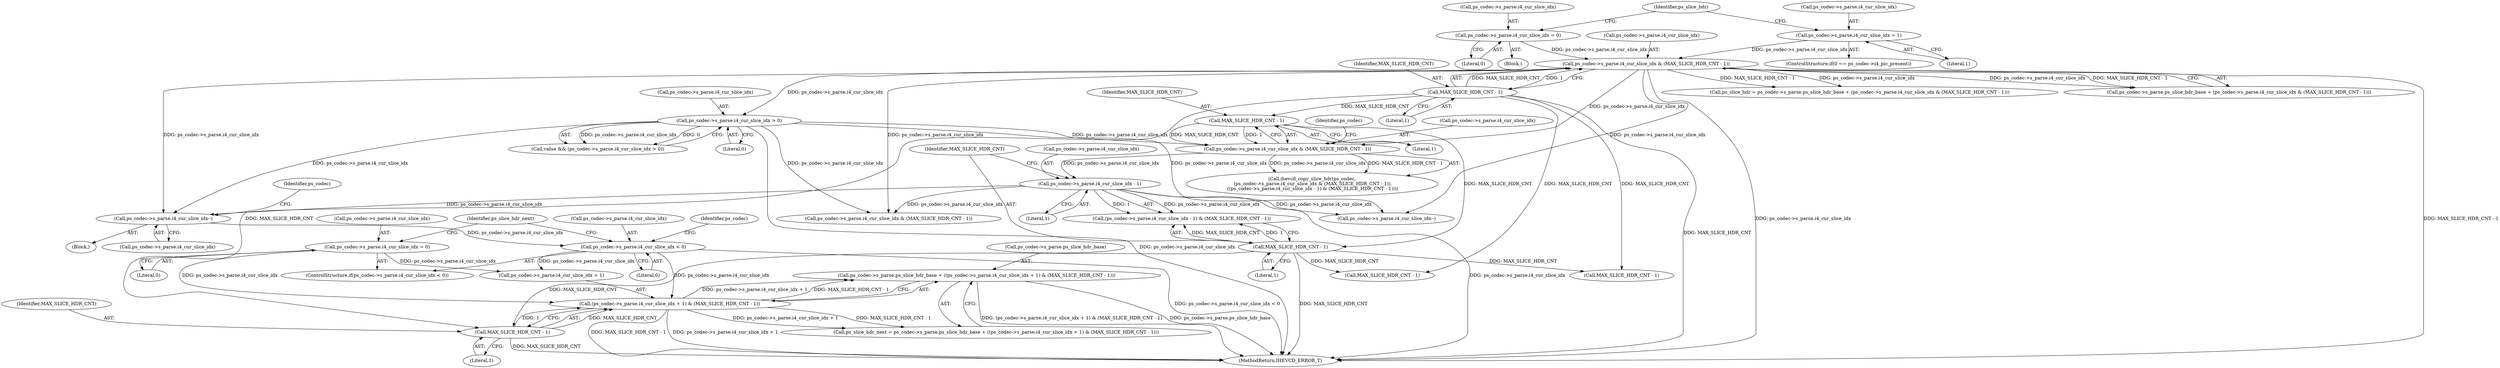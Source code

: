 digraph "0_Android_7c9be319a279654e55a6d757265f88c61a16a4d5@pointer" {
"1001752" [label="(Call,ps_codec->s_parse.ps_slice_hdr_base + ((ps_codec->s_parse.i4_cur_slice_idx + 1) & (MAX_SLICE_HDR_CNT - 1)))"];
"1001758" [label="(Call,(ps_codec->s_parse.i4_cur_slice_idx + 1) & (MAX_SLICE_HDR_CNT - 1))"];
"1001743" [label="(Call,ps_codec->s_parse.i4_cur_slice_idx = 0)"];
"1001736" [label="(Call,ps_codec->s_parse.i4_cur_slice_idx < 0)"];
"1001729" [label="(Call,ps_codec->s_parse.i4_cur_slice_idx--)"];
"1000407" [label="(Call,ps_codec->s_parse.i4_cur_slice_idx & (MAX_SLICE_HDR_CNT - 1))"];
"1000392" [label="(Call,ps_codec->s_parse.i4_cur_slice_idx = 1)"];
"1000377" [label="(Call,ps_codec->s_parse.i4_cur_slice_idx = 0)"];
"1000413" [label="(Call,MAX_SLICE_HDR_CNT - 1)"];
"1000432" [label="(Call,ps_codec->s_parse.i4_cur_slice_idx > 0)"];
"1000452" [label="(Call,ps_codec->s_parse.i4_cur_slice_idx - 1)"];
"1000442" [label="(Call,ps_codec->s_parse.i4_cur_slice_idx & (MAX_SLICE_HDR_CNT - 1))"];
"1000448" [label="(Call,MAX_SLICE_HDR_CNT - 1)"];
"1001766" [label="(Call,MAX_SLICE_HDR_CNT - 1)"];
"1000459" [label="(Call,MAX_SLICE_HDR_CNT - 1)"];
"1000408" [label="(Call,ps_codec->s_parse.i4_cur_slice_idx)"];
"1000438" [label="(Literal,0)"];
"1000455" [label="(Identifier,ps_codec)"];
"1000386" [label="(ControlStructure,if(0 == ps_codec->i4_pic_present))"];
"1001766" [label="(Call,MAX_SLICE_HDR_CNT - 1)"];
"1000399" [label="(Call,ps_slice_hdr = ps_codec->s_parse.ps_slice_hdr_base + (ps_codec->s_parse.i4_cur_slice_idx & (MAX_SLICE_HDR_CNT - 1)))"];
"1000377" [label="(Call,ps_codec->s_parse.i4_cur_slice_idx = 0)"];
"1001742" [label="(Literal,0)"];
"1001758" [label="(Call,(ps_codec->s_parse.i4_cur_slice_idx + 1) & (MAX_SLICE_HDR_CNT - 1))"];
"1001744" [label="(Call,ps_codec->s_parse.i4_cur_slice_idx)"];
"1000453" [label="(Call,ps_codec->s_parse.i4_cur_slice_idx)"];
"1000414" [label="(Identifier,MAX_SLICE_HDR_CNT)"];
"1001759" [label="(Call,ps_codec->s_parse.i4_cur_slice_idx + 1)"];
"1000450" [label="(Literal,1)"];
"1001862" [label="(Call,MAX_SLICE_HDR_CNT - 1)"];
"1000383" [label="(Literal,0)"];
"1001737" [label="(Call,ps_codec->s_parse.i4_cur_slice_idx)"];
"1001746" [label="(Identifier,ps_codec)"];
"1001825" [label="(Call,ps_codec->s_parse.i4_cur_slice_idx--)"];
"1001736" [label="(Call,ps_codec->s_parse.i4_cur_slice_idx < 0)"];
"1000392" [label="(Call,ps_codec->s_parse.i4_cur_slice_idx = 1)"];
"1000398" [label="(Literal,1)"];
"1000449" [label="(Identifier,MAX_SLICE_HDR_CNT)"];
"1001730" [label="(Call,ps_codec->s_parse.i4_cur_slice_idx)"];
"1000407" [label="(Call,ps_codec->s_parse.i4_cur_slice_idx & (MAX_SLICE_HDR_CNT - 1))"];
"1000433" [label="(Call,ps_codec->s_parse.i4_cur_slice_idx)"];
"1002592" [label="(Call,MAX_SLICE_HDR_CNT - 1)"];
"1000459" [label="(Call,MAX_SLICE_HDR_CNT - 1)"];
"1001768" [label="(Literal,1)"];
"1001751" [label="(Identifier,ps_slice_hdr_next)"];
"1000401" [label="(Call,ps_codec->s_parse.ps_slice_hdr_base + (ps_codec->s_parse.i4_cur_slice_idx & (MAX_SLICE_HDR_CNT - 1)))"];
"1000378" [label="(Call,ps_codec->s_parse.i4_cur_slice_idx)"];
"1002586" [label="(Call,ps_codec->s_parse.i4_cur_slice_idx & (MAX_SLICE_HDR_CNT - 1))"];
"1000432" [label="(Call,ps_codec->s_parse.i4_cur_slice_idx > 0)"];
"1000451" [label="(Call,(ps_codec->s_parse.i4_cur_slice_idx - 1) & (MAX_SLICE_HDR_CNT - 1))"];
"1001753" [label="(Call,ps_codec->s_parse.ps_slice_hdr_base)"];
"1001735" [label="(ControlStructure,if(ps_codec->s_parse.i4_cur_slice_idx < 0))"];
"1000430" [label="(Call,value && (ps_codec->s_parse.i4_cur_slice_idx > 0))"];
"1001750" [label="(Call,ps_slice_hdr_next = ps_codec->s_parse.ps_slice_hdr_base + ((ps_codec->s_parse.i4_cur_slice_idx + 1) & (MAX_SLICE_HDR_CNT - 1)))"];
"1000400" [label="(Identifier,ps_slice_hdr)"];
"1000376" [label="(Block,)"];
"1000460" [label="(Identifier,MAX_SLICE_HDR_CNT)"];
"1000452" [label="(Call,ps_codec->s_parse.i4_cur_slice_idx - 1)"];
"1002685" [label="(MethodReturn,IHEVCD_ERROR_T)"];
"1001743" [label="(Call,ps_codec->s_parse.i4_cur_slice_idx = 0)"];
"1000442" [label="(Call,ps_codec->s_parse.i4_cur_slice_idx & (MAX_SLICE_HDR_CNT - 1))"];
"1001739" [label="(Identifier,ps_codec)"];
"1000415" [label="(Literal,1)"];
"1000458" [label="(Literal,1)"];
"1000393" [label="(Call,ps_codec->s_parse.i4_cur_slice_idx)"];
"1001752" [label="(Call,ps_codec->s_parse.ps_slice_hdr_base + ((ps_codec->s_parse.i4_cur_slice_idx + 1) & (MAX_SLICE_HDR_CNT - 1)))"];
"1000440" [label="(Call,ihevcd_copy_slice_hdr(ps_codec,\n (ps_codec->s_parse.i4_cur_slice_idx & (MAX_SLICE_HDR_CNT - 1)),\n ((ps_codec->s_parse.i4_cur_slice_idx - 1) & (MAX_SLICE_HDR_CNT - 1))))"];
"1001767" [label="(Identifier,MAX_SLICE_HDR_CNT)"];
"1000413" [label="(Call,MAX_SLICE_HDR_CNT - 1)"];
"1001722" [label="(Block,)"];
"1000443" [label="(Call,ps_codec->s_parse.i4_cur_slice_idx)"];
"1001749" [label="(Literal,0)"];
"1000448" [label="(Call,MAX_SLICE_HDR_CNT - 1)"];
"1001729" [label="(Call,ps_codec->s_parse.i4_cur_slice_idx--)"];
"1000461" [label="(Literal,1)"];
"1001752" -> "1001750"  [label="AST: "];
"1001752" -> "1001758"  [label="CFG: "];
"1001753" -> "1001752"  [label="AST: "];
"1001758" -> "1001752"  [label="AST: "];
"1001750" -> "1001752"  [label="CFG: "];
"1001752" -> "1002685"  [label="DDG: (ps_codec->s_parse.i4_cur_slice_idx + 1) & (MAX_SLICE_HDR_CNT - 1)"];
"1001752" -> "1002685"  [label="DDG: ps_codec->s_parse.ps_slice_hdr_base"];
"1001758" -> "1001752"  [label="DDG: ps_codec->s_parse.i4_cur_slice_idx + 1"];
"1001758" -> "1001752"  [label="DDG: MAX_SLICE_HDR_CNT - 1"];
"1001758" -> "1001766"  [label="CFG: "];
"1001759" -> "1001758"  [label="AST: "];
"1001766" -> "1001758"  [label="AST: "];
"1001758" -> "1002685"  [label="DDG: ps_codec->s_parse.i4_cur_slice_idx + 1"];
"1001758" -> "1002685"  [label="DDG: MAX_SLICE_HDR_CNT - 1"];
"1001758" -> "1001750"  [label="DDG: ps_codec->s_parse.i4_cur_slice_idx + 1"];
"1001758" -> "1001750"  [label="DDG: MAX_SLICE_HDR_CNT - 1"];
"1001743" -> "1001758"  [label="DDG: ps_codec->s_parse.i4_cur_slice_idx"];
"1001736" -> "1001758"  [label="DDG: ps_codec->s_parse.i4_cur_slice_idx"];
"1001766" -> "1001758"  [label="DDG: MAX_SLICE_HDR_CNT"];
"1001766" -> "1001758"  [label="DDG: 1"];
"1001743" -> "1001735"  [label="AST: "];
"1001743" -> "1001749"  [label="CFG: "];
"1001744" -> "1001743"  [label="AST: "];
"1001749" -> "1001743"  [label="AST: "];
"1001751" -> "1001743"  [label="CFG: "];
"1001743" -> "1001759"  [label="DDG: ps_codec->s_parse.i4_cur_slice_idx"];
"1001736" -> "1001735"  [label="AST: "];
"1001736" -> "1001742"  [label="CFG: "];
"1001737" -> "1001736"  [label="AST: "];
"1001742" -> "1001736"  [label="AST: "];
"1001746" -> "1001736"  [label="CFG: "];
"1001751" -> "1001736"  [label="CFG: "];
"1001736" -> "1002685"  [label="DDG: ps_codec->s_parse.i4_cur_slice_idx < 0"];
"1001729" -> "1001736"  [label="DDG: ps_codec->s_parse.i4_cur_slice_idx"];
"1001736" -> "1001759"  [label="DDG: ps_codec->s_parse.i4_cur_slice_idx"];
"1001729" -> "1001722"  [label="AST: "];
"1001729" -> "1001730"  [label="CFG: "];
"1001730" -> "1001729"  [label="AST: "];
"1001739" -> "1001729"  [label="CFG: "];
"1000407" -> "1001729"  [label="DDG: ps_codec->s_parse.i4_cur_slice_idx"];
"1000432" -> "1001729"  [label="DDG: ps_codec->s_parse.i4_cur_slice_idx"];
"1000452" -> "1001729"  [label="DDG: ps_codec->s_parse.i4_cur_slice_idx"];
"1000407" -> "1000401"  [label="AST: "];
"1000407" -> "1000413"  [label="CFG: "];
"1000408" -> "1000407"  [label="AST: "];
"1000413" -> "1000407"  [label="AST: "];
"1000401" -> "1000407"  [label="CFG: "];
"1000407" -> "1002685"  [label="DDG: ps_codec->s_parse.i4_cur_slice_idx"];
"1000407" -> "1002685"  [label="DDG: MAX_SLICE_HDR_CNT - 1"];
"1000407" -> "1000399"  [label="DDG: ps_codec->s_parse.i4_cur_slice_idx"];
"1000407" -> "1000399"  [label="DDG: MAX_SLICE_HDR_CNT - 1"];
"1000407" -> "1000401"  [label="DDG: ps_codec->s_parse.i4_cur_slice_idx"];
"1000407" -> "1000401"  [label="DDG: MAX_SLICE_HDR_CNT - 1"];
"1000392" -> "1000407"  [label="DDG: ps_codec->s_parse.i4_cur_slice_idx"];
"1000377" -> "1000407"  [label="DDG: ps_codec->s_parse.i4_cur_slice_idx"];
"1000413" -> "1000407"  [label="DDG: MAX_SLICE_HDR_CNT"];
"1000413" -> "1000407"  [label="DDG: 1"];
"1000407" -> "1000432"  [label="DDG: ps_codec->s_parse.i4_cur_slice_idx"];
"1000407" -> "1000442"  [label="DDG: ps_codec->s_parse.i4_cur_slice_idx"];
"1000407" -> "1001825"  [label="DDG: ps_codec->s_parse.i4_cur_slice_idx"];
"1000407" -> "1002586"  [label="DDG: ps_codec->s_parse.i4_cur_slice_idx"];
"1000392" -> "1000386"  [label="AST: "];
"1000392" -> "1000398"  [label="CFG: "];
"1000393" -> "1000392"  [label="AST: "];
"1000398" -> "1000392"  [label="AST: "];
"1000400" -> "1000392"  [label="CFG: "];
"1000377" -> "1000376"  [label="AST: "];
"1000377" -> "1000383"  [label="CFG: "];
"1000378" -> "1000377"  [label="AST: "];
"1000383" -> "1000377"  [label="AST: "];
"1000400" -> "1000377"  [label="CFG: "];
"1000413" -> "1000415"  [label="CFG: "];
"1000414" -> "1000413"  [label="AST: "];
"1000415" -> "1000413"  [label="AST: "];
"1000413" -> "1002685"  [label="DDG: MAX_SLICE_HDR_CNT"];
"1000413" -> "1000448"  [label="DDG: MAX_SLICE_HDR_CNT"];
"1000413" -> "1001766"  [label="DDG: MAX_SLICE_HDR_CNT"];
"1000413" -> "1001862"  [label="DDG: MAX_SLICE_HDR_CNT"];
"1000413" -> "1002592"  [label="DDG: MAX_SLICE_HDR_CNT"];
"1000432" -> "1000430"  [label="AST: "];
"1000432" -> "1000438"  [label="CFG: "];
"1000433" -> "1000432"  [label="AST: "];
"1000438" -> "1000432"  [label="AST: "];
"1000430" -> "1000432"  [label="CFG: "];
"1000432" -> "1002685"  [label="DDG: ps_codec->s_parse.i4_cur_slice_idx"];
"1000432" -> "1000430"  [label="DDG: ps_codec->s_parse.i4_cur_slice_idx"];
"1000432" -> "1000430"  [label="DDG: 0"];
"1000432" -> "1000442"  [label="DDG: ps_codec->s_parse.i4_cur_slice_idx"];
"1000432" -> "1001825"  [label="DDG: ps_codec->s_parse.i4_cur_slice_idx"];
"1000432" -> "1002586"  [label="DDG: ps_codec->s_parse.i4_cur_slice_idx"];
"1000452" -> "1000451"  [label="AST: "];
"1000452" -> "1000458"  [label="CFG: "];
"1000453" -> "1000452"  [label="AST: "];
"1000458" -> "1000452"  [label="AST: "];
"1000460" -> "1000452"  [label="CFG: "];
"1000452" -> "1002685"  [label="DDG: ps_codec->s_parse.i4_cur_slice_idx"];
"1000452" -> "1000451"  [label="DDG: ps_codec->s_parse.i4_cur_slice_idx"];
"1000452" -> "1000451"  [label="DDG: 1"];
"1000442" -> "1000452"  [label="DDG: ps_codec->s_parse.i4_cur_slice_idx"];
"1000452" -> "1001825"  [label="DDG: ps_codec->s_parse.i4_cur_slice_idx"];
"1000452" -> "1002586"  [label="DDG: ps_codec->s_parse.i4_cur_slice_idx"];
"1000442" -> "1000440"  [label="AST: "];
"1000442" -> "1000448"  [label="CFG: "];
"1000443" -> "1000442"  [label="AST: "];
"1000448" -> "1000442"  [label="AST: "];
"1000455" -> "1000442"  [label="CFG: "];
"1000442" -> "1000440"  [label="DDG: ps_codec->s_parse.i4_cur_slice_idx"];
"1000442" -> "1000440"  [label="DDG: MAX_SLICE_HDR_CNT - 1"];
"1000448" -> "1000442"  [label="DDG: MAX_SLICE_HDR_CNT"];
"1000448" -> "1000442"  [label="DDG: 1"];
"1000448" -> "1000450"  [label="CFG: "];
"1000449" -> "1000448"  [label="AST: "];
"1000450" -> "1000448"  [label="AST: "];
"1000448" -> "1000459"  [label="DDG: MAX_SLICE_HDR_CNT"];
"1001766" -> "1001768"  [label="CFG: "];
"1001767" -> "1001766"  [label="AST: "];
"1001768" -> "1001766"  [label="AST: "];
"1001766" -> "1002685"  [label="DDG: MAX_SLICE_HDR_CNT"];
"1000459" -> "1001766"  [label="DDG: MAX_SLICE_HDR_CNT"];
"1000459" -> "1000451"  [label="AST: "];
"1000459" -> "1000461"  [label="CFG: "];
"1000460" -> "1000459"  [label="AST: "];
"1000461" -> "1000459"  [label="AST: "];
"1000451" -> "1000459"  [label="CFG: "];
"1000459" -> "1002685"  [label="DDG: MAX_SLICE_HDR_CNT"];
"1000459" -> "1000451"  [label="DDG: MAX_SLICE_HDR_CNT"];
"1000459" -> "1000451"  [label="DDG: 1"];
"1000459" -> "1001862"  [label="DDG: MAX_SLICE_HDR_CNT"];
"1000459" -> "1002592"  [label="DDG: MAX_SLICE_HDR_CNT"];
}
